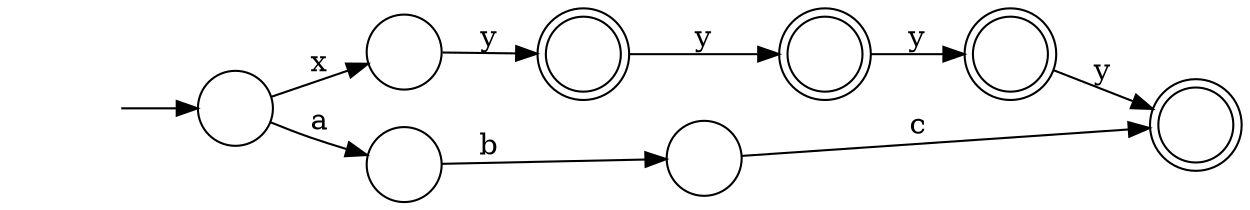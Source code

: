 digraph Automaton {
  rankdir = LR;
  0 [shape=doublecircle,label=""];
  0 -> 4 [label="y"]
  1 [shape=circle,label=""];
  1 -> 0 [label="y"]
  2 [shape=circle,label=""];
  2 -> 7 [label="b"]
  3 [shape=doublecircle,label=""];
  3 -> 5 [label="y"]
  4 [shape=doublecircle,label=""];
  4 -> 3 [label="y"]
  5 [shape=doublecircle,label=""];
  6 [shape=circle,label=""];
  initial [shape=plaintext,label=""];
  initial -> 6
  6 -> 2 [label="a"]
  6 -> 1 [label="x"]
  7 [shape=circle,label=""];
  7 -> 5 [label="c"]
}

